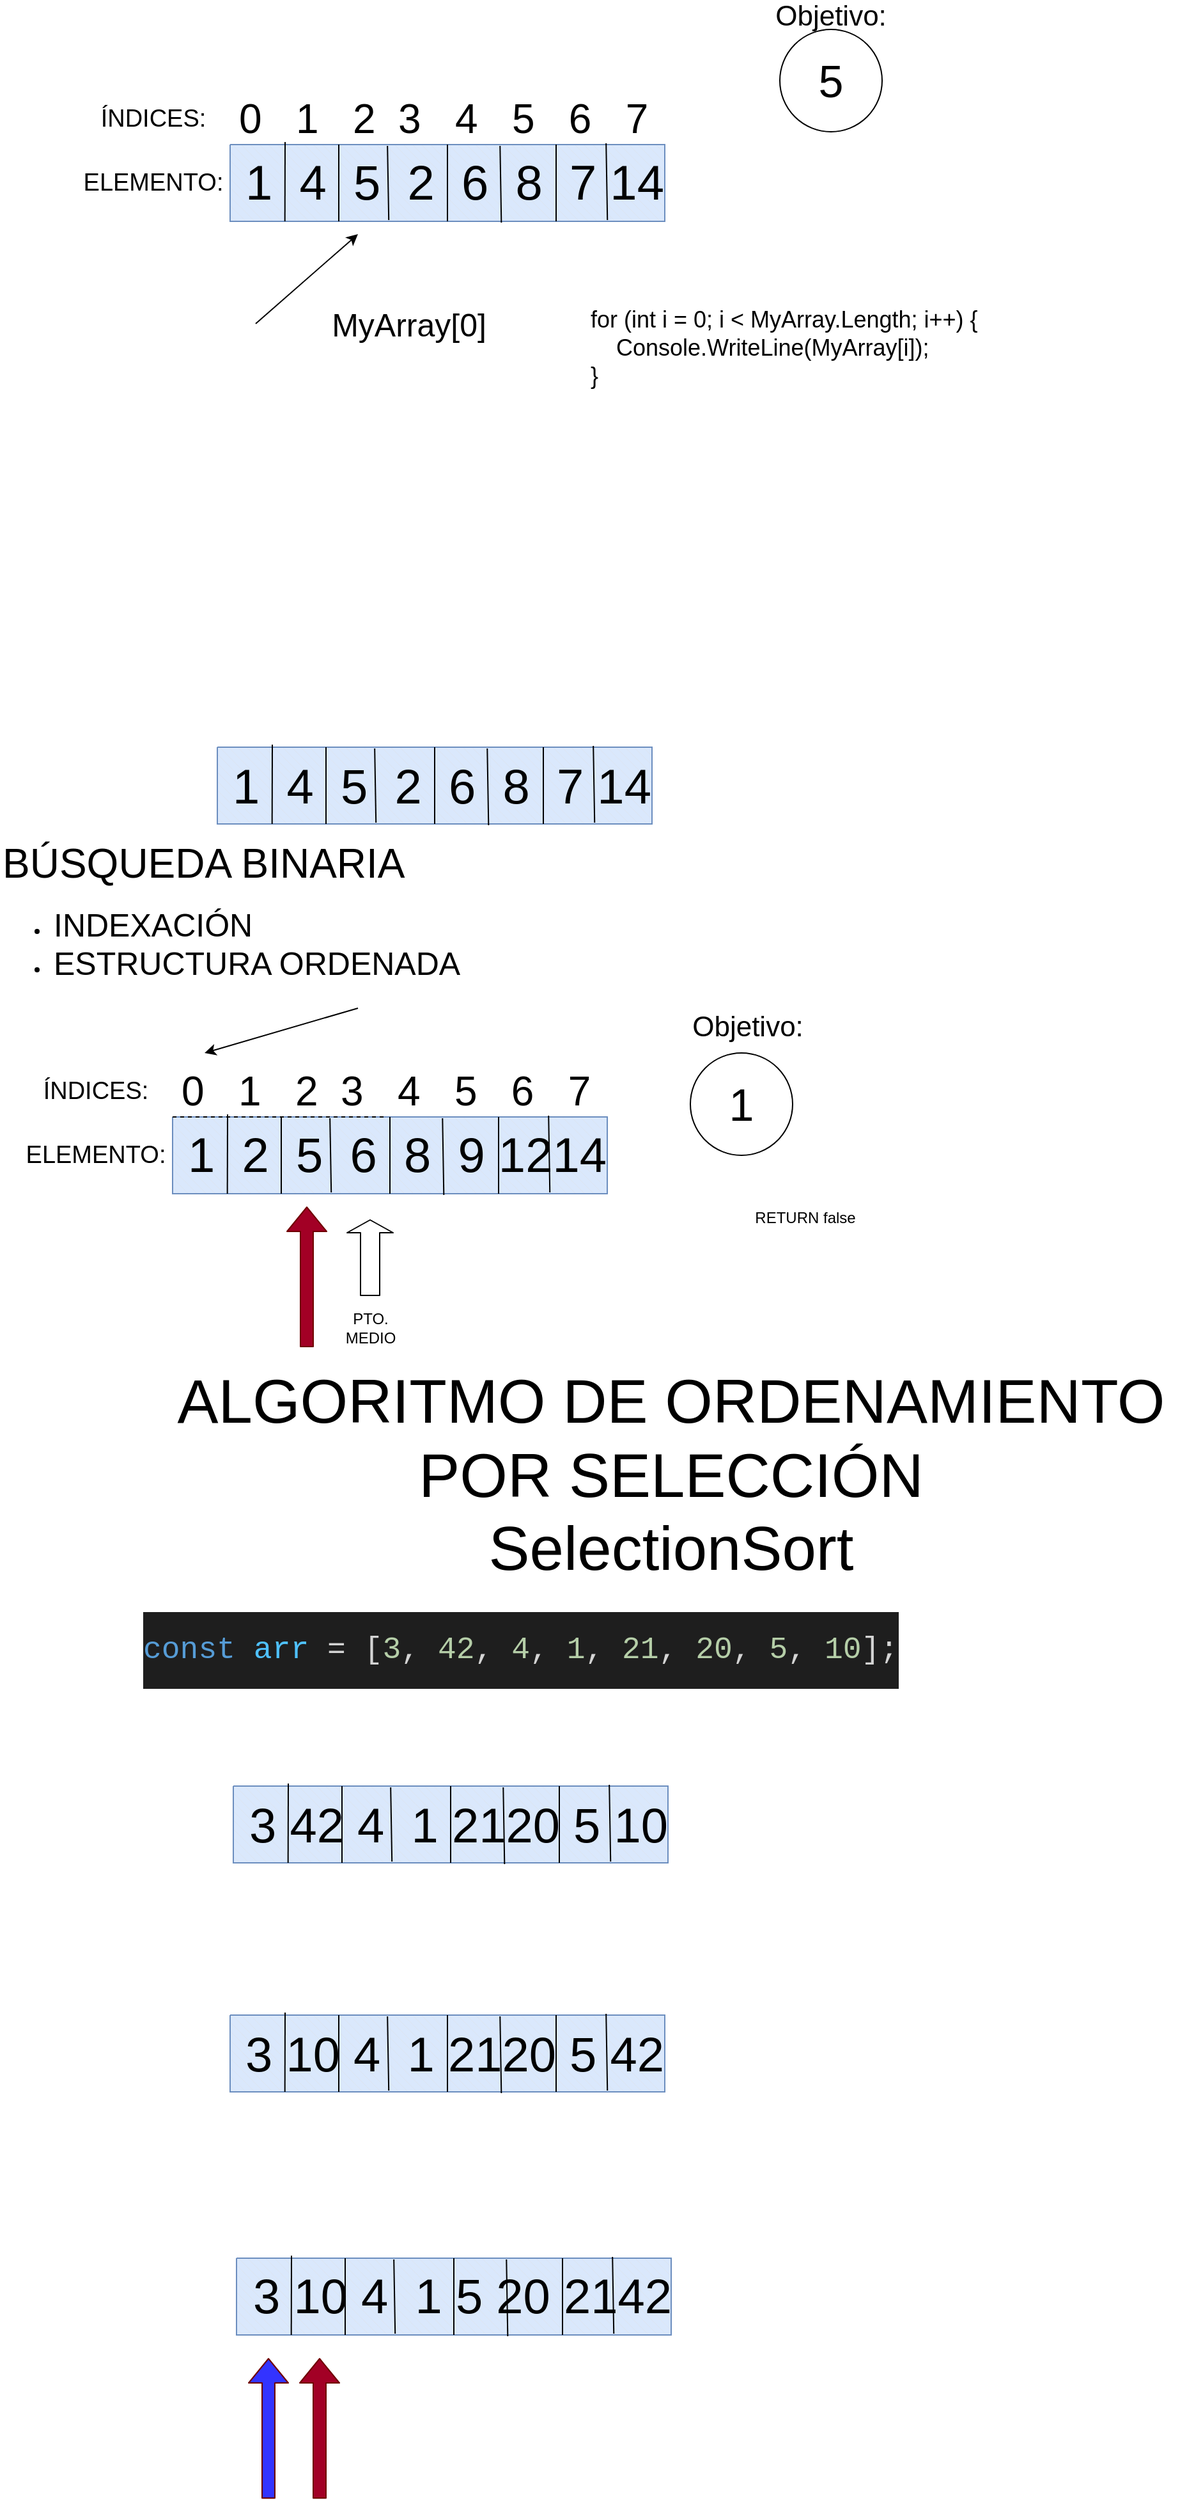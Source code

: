<mxfile version="15.4.0" type="device"><diagram id="I2geat1LZACyfJD-QLJ6" name="Página-1"><mxGraphModel dx="1422" dy="816" grid="1" gridSize="10" guides="1" tooltips="1" connect="1" arrows="1" fold="1" page="1" pageScale="1" pageWidth="827" pageHeight="1169" math="0" shadow="0"><root><mxCell id="0"/><mxCell id="1" parent="0"/><mxCell id="CGxyIMPRhQ5NhiyxshFO-14" value="" style="verticalLabelPosition=bottom;verticalAlign=top;html=1;shape=mxgraph.basic.patternFillRect;fillStyle=diagRev;step=5;fillStrokeWidth=0.2;fillStrokeColor=#dddddd;fillColor=#dae8fc;strokeColor=#6c8ebf;" parent="1" vertex="1"><mxGeometry x="230" y="130" width="340" height="60" as="geometry"/></mxCell><mxCell id="CGxyIMPRhQ5NhiyxshFO-15" value="" style="endArrow=none;html=1;exitX=0.126;exitY=1;exitDx=0;exitDy=0;exitPerimeter=0;" parent="1" source="CGxyIMPRhQ5NhiyxshFO-14" edge="1"><mxGeometry width="50" height="50" relative="1" as="geometry"><mxPoint x="390" y="230" as="sourcePoint"/><mxPoint x="273" y="128" as="targetPoint"/></mxGeometry></mxCell><mxCell id="CGxyIMPRhQ5NhiyxshFO-16" value="" style="endArrow=none;html=1;entryX=0.25;entryY=0;entryDx=0;entryDy=0;entryPerimeter=0;exitX=0.25;exitY=1;exitDx=0;exitDy=0;exitPerimeter=0;" parent="1" source="CGxyIMPRhQ5NhiyxshFO-14" target="CGxyIMPRhQ5NhiyxshFO-14" edge="1"><mxGeometry width="50" height="50" relative="1" as="geometry"><mxPoint x="390" y="230" as="sourcePoint"/><mxPoint x="440" y="180" as="targetPoint"/></mxGeometry></mxCell><mxCell id="CGxyIMPRhQ5NhiyxshFO-17" value="" style="endArrow=none;html=1;entryX=0.5;entryY=0;entryDx=0;entryDy=0;entryPerimeter=0;exitX=0.5;exitY=1;exitDx=0;exitDy=0;exitPerimeter=0;" parent="1" source="CGxyIMPRhQ5NhiyxshFO-14" target="CGxyIMPRhQ5NhiyxshFO-14" edge="1"><mxGeometry width="50" height="50" relative="1" as="geometry"><mxPoint x="390" y="230" as="sourcePoint"/><mxPoint x="440" y="180" as="targetPoint"/></mxGeometry></mxCell><mxCell id="CGxyIMPRhQ5NhiyxshFO-18" value="" style="endArrow=none;html=1;entryX=0.75;entryY=0;entryDx=0;entryDy=0;entryPerimeter=0;exitX=0.75;exitY=1;exitDx=0;exitDy=0;exitPerimeter=0;" parent="1" source="CGxyIMPRhQ5NhiyxshFO-14" target="CGxyIMPRhQ5NhiyxshFO-14" edge="1"><mxGeometry width="50" height="50" relative="1" as="geometry"><mxPoint x="390" y="230" as="sourcePoint"/><mxPoint x="440" y="180" as="targetPoint"/></mxGeometry></mxCell><mxCell id="CGxyIMPRhQ5NhiyxshFO-19" value="" style="endArrow=none;html=1;entryX=0.362;entryY=0.017;entryDx=0;entryDy=0;entryPerimeter=0;exitX=0.365;exitY=0.983;exitDx=0;exitDy=0;exitPerimeter=0;" parent="1" source="CGxyIMPRhQ5NhiyxshFO-14" target="CGxyIMPRhQ5NhiyxshFO-14" edge="1"><mxGeometry width="50" height="50" relative="1" as="geometry"><mxPoint x="390" y="230" as="sourcePoint"/><mxPoint x="440" y="180" as="targetPoint"/></mxGeometry></mxCell><mxCell id="CGxyIMPRhQ5NhiyxshFO-20" value="" style="endArrow=none;html=1;entryX=0.621;entryY=0.017;entryDx=0;entryDy=0;entryPerimeter=0;exitX=0.624;exitY=1.017;exitDx=0;exitDy=0;exitPerimeter=0;" parent="1" source="CGxyIMPRhQ5NhiyxshFO-14" target="CGxyIMPRhQ5NhiyxshFO-14" edge="1"><mxGeometry width="50" height="50" relative="1" as="geometry"><mxPoint x="390" y="230" as="sourcePoint"/><mxPoint x="440" y="180" as="targetPoint"/></mxGeometry></mxCell><mxCell id="CGxyIMPRhQ5NhiyxshFO-21" value="" style="endArrow=none;html=1;entryX=0.865;entryY=-0.017;entryDx=0;entryDy=0;entryPerimeter=0;exitX=0.868;exitY=0.983;exitDx=0;exitDy=0;exitPerimeter=0;" parent="1" source="CGxyIMPRhQ5NhiyxshFO-14" target="CGxyIMPRhQ5NhiyxshFO-14" edge="1"><mxGeometry width="50" height="50" relative="1" as="geometry"><mxPoint x="390" y="230" as="sourcePoint"/><mxPoint x="440" y="180" as="targetPoint"/></mxGeometry></mxCell><mxCell id="CGxyIMPRhQ5NhiyxshFO-22" value="&lt;font style=&quot;font-size: 38px&quot;&gt;1&amp;nbsp; 4&amp;nbsp; 5&amp;nbsp; 2&amp;nbsp; 6&amp;nbsp; 8&amp;nbsp; 7 14&lt;/font&gt;" style="text;html=1;strokeColor=none;fillColor=none;align=left;verticalAlign=middle;whiteSpace=wrap;rounded=0;" parent="1" vertex="1"><mxGeometry x="240" y="150" width="350" height="20" as="geometry"/></mxCell><mxCell id="CGxyIMPRhQ5NhiyxshFO-24" value="" style="verticalLabelPosition=bottom;verticalAlign=top;html=1;shape=mxgraph.basic.patternFillRect;fillStyle=diagRev;step=5;fillStrokeWidth=0.2;fillStrokeColor=#dddddd;fillColor=#dae8fc;strokeColor=#6c8ebf;" parent="1" vertex="1"><mxGeometry x="220" y="600.98" width="340" height="60" as="geometry"/></mxCell><mxCell id="CGxyIMPRhQ5NhiyxshFO-25" value="" style="endArrow=none;html=1;exitX=0.126;exitY=1;exitDx=0;exitDy=0;exitPerimeter=0;" parent="1" source="CGxyIMPRhQ5NhiyxshFO-24" edge="1"><mxGeometry width="50" height="50" relative="1" as="geometry"><mxPoint x="380" y="700.98" as="sourcePoint"/><mxPoint x="263" y="598.98" as="targetPoint"/></mxGeometry></mxCell><mxCell id="CGxyIMPRhQ5NhiyxshFO-26" value="" style="endArrow=none;html=1;entryX=0.25;entryY=0;entryDx=0;entryDy=0;entryPerimeter=0;exitX=0.25;exitY=1;exitDx=0;exitDy=0;exitPerimeter=0;" parent="1" source="CGxyIMPRhQ5NhiyxshFO-24" target="CGxyIMPRhQ5NhiyxshFO-24" edge="1"><mxGeometry width="50" height="50" relative="1" as="geometry"><mxPoint x="380" y="700.98" as="sourcePoint"/><mxPoint x="430" y="650.98" as="targetPoint"/></mxGeometry></mxCell><mxCell id="CGxyIMPRhQ5NhiyxshFO-27" value="" style="endArrow=none;html=1;entryX=0.5;entryY=0;entryDx=0;entryDy=0;entryPerimeter=0;exitX=0.5;exitY=1;exitDx=0;exitDy=0;exitPerimeter=0;" parent="1" source="CGxyIMPRhQ5NhiyxshFO-24" target="CGxyIMPRhQ5NhiyxshFO-24" edge="1"><mxGeometry width="50" height="50" relative="1" as="geometry"><mxPoint x="380" y="700.98" as="sourcePoint"/><mxPoint x="430" y="650.98" as="targetPoint"/></mxGeometry></mxCell><mxCell id="CGxyIMPRhQ5NhiyxshFO-28" value="" style="endArrow=none;html=1;entryX=0.75;entryY=0;entryDx=0;entryDy=0;entryPerimeter=0;exitX=0.75;exitY=1;exitDx=0;exitDy=0;exitPerimeter=0;" parent="1" source="CGxyIMPRhQ5NhiyxshFO-24" target="CGxyIMPRhQ5NhiyxshFO-24" edge="1"><mxGeometry width="50" height="50" relative="1" as="geometry"><mxPoint x="380" y="700.98" as="sourcePoint"/><mxPoint x="430" y="650.98" as="targetPoint"/></mxGeometry></mxCell><mxCell id="CGxyIMPRhQ5NhiyxshFO-29" value="" style="endArrow=none;html=1;entryX=0.362;entryY=0.017;entryDx=0;entryDy=0;entryPerimeter=0;exitX=0.365;exitY=0.983;exitDx=0;exitDy=0;exitPerimeter=0;" parent="1" source="CGxyIMPRhQ5NhiyxshFO-24" target="CGxyIMPRhQ5NhiyxshFO-24" edge="1"><mxGeometry width="50" height="50" relative="1" as="geometry"><mxPoint x="380" y="700.98" as="sourcePoint"/><mxPoint x="430" y="650.98" as="targetPoint"/></mxGeometry></mxCell><mxCell id="CGxyIMPRhQ5NhiyxshFO-30" value="" style="endArrow=none;html=1;entryX=0.621;entryY=0.017;entryDx=0;entryDy=0;entryPerimeter=0;exitX=0.624;exitY=1.017;exitDx=0;exitDy=0;exitPerimeter=0;" parent="1" source="CGxyIMPRhQ5NhiyxshFO-24" target="CGxyIMPRhQ5NhiyxshFO-24" edge="1"><mxGeometry width="50" height="50" relative="1" as="geometry"><mxPoint x="380" y="700.98" as="sourcePoint"/><mxPoint x="430" y="650.98" as="targetPoint"/></mxGeometry></mxCell><mxCell id="CGxyIMPRhQ5NhiyxshFO-31" value="" style="endArrow=none;html=1;entryX=0.865;entryY=-0.017;entryDx=0;entryDy=0;entryPerimeter=0;exitX=0.868;exitY=0.983;exitDx=0;exitDy=0;exitPerimeter=0;" parent="1" source="CGxyIMPRhQ5NhiyxshFO-24" target="CGxyIMPRhQ5NhiyxshFO-24" edge="1"><mxGeometry width="50" height="50" relative="1" as="geometry"><mxPoint x="380" y="700.98" as="sourcePoint"/><mxPoint x="430" y="650.98" as="targetPoint"/></mxGeometry></mxCell><mxCell id="CGxyIMPRhQ5NhiyxshFO-32" value="&lt;font style=&quot;font-size: 38px&quot;&gt;1&amp;nbsp; 4&amp;nbsp; 5&amp;nbsp; 2&amp;nbsp; 6&amp;nbsp; 8&amp;nbsp; 7 14&lt;/font&gt;" style="text;html=1;strokeColor=none;fillColor=none;align=left;verticalAlign=middle;whiteSpace=wrap;rounded=0;" parent="1" vertex="1"><mxGeometry x="230" y="622" width="350" height="20" as="geometry"/></mxCell><mxCell id="CGxyIMPRhQ5NhiyxshFO-33" value="" style="endArrow=classic;html=1;" parent="1" edge="1"><mxGeometry width="50" height="50" relative="1" as="geometry"><mxPoint x="250" y="270" as="sourcePoint"/><mxPoint x="330" y="200" as="targetPoint"/></mxGeometry></mxCell><mxCell id="CGxyIMPRhQ5NhiyxshFO-34" value="&lt;font style=&quot;font-size: 32px&quot;&gt;0&amp;nbsp; &amp;nbsp;1&amp;nbsp; &amp;nbsp;2&amp;nbsp; 3&amp;nbsp; &amp;nbsp;4&amp;nbsp; &amp;nbsp;5&amp;nbsp; &amp;nbsp;6&amp;nbsp; &amp;nbsp;7&lt;/font&gt;" style="text;html=1;strokeColor=none;fillColor=none;align=left;verticalAlign=middle;whiteSpace=wrap;rounded=0;" parent="1" vertex="1"><mxGeometry x="235" y="100" width="445" height="20" as="geometry"/></mxCell><mxCell id="CGxyIMPRhQ5NhiyxshFO-35" value="&lt;font style=&quot;font-size: 19px&quot;&gt;ÍNDICES:&lt;/font&gt;" style="text;html=1;strokeColor=none;fillColor=none;align=center;verticalAlign=middle;whiteSpace=wrap;rounded=0;" parent="1" vertex="1"><mxGeometry x="150" y="100" width="40" height="20" as="geometry"/></mxCell><mxCell id="CGxyIMPRhQ5NhiyxshFO-36" value="&lt;font style=&quot;font-size: 19px&quot;&gt;ELEMENTO:&lt;/font&gt;" style="text;html=1;strokeColor=none;fillColor=none;align=center;verticalAlign=middle;whiteSpace=wrap;rounded=0;" parent="1" vertex="1"><mxGeometry x="150" y="150" width="40" height="20" as="geometry"/></mxCell><mxCell id="CGxyIMPRhQ5NhiyxshFO-37" value="&lt;font style=&quot;font-size: 25px&quot;&gt;MyArray[0]&lt;/font&gt;" style="text;html=1;strokeColor=none;fillColor=none;align=center;verticalAlign=middle;whiteSpace=wrap;rounded=0;" parent="1" vertex="1"><mxGeometry x="350" y="260" width="40" height="20" as="geometry"/></mxCell><mxCell id="CGxyIMPRhQ5NhiyxshFO-38" value="&lt;span style=&quot;font-size: 35px&quot;&gt;5&lt;/span&gt;" style="ellipse;whiteSpace=wrap;html=1;aspect=fixed;" parent="1" vertex="1"><mxGeometry x="660" y="40" width="80" height="80" as="geometry"/></mxCell><mxCell id="CGxyIMPRhQ5NhiyxshFO-39" value="&lt;font style=&quot;font-size: 22px&quot;&gt;Objetivo:&lt;/font&gt;" style="text;html=1;strokeColor=none;fillColor=none;align=center;verticalAlign=middle;whiteSpace=wrap;rounded=0;" parent="1" vertex="1"><mxGeometry x="680" y="20" width="40" height="20" as="geometry"/></mxCell><mxCell id="hHWeF1agA8SW30iNSXVP-1" value="&lt;div&gt;&lt;span style=&quot;font-size: 18px&quot;&gt;for (int i = 0; i &amp;lt; MyArray.Length; i++) {&lt;/span&gt;&lt;/div&gt;&lt;div&gt;&lt;span style=&quot;font-size: 18px&quot;&gt;&amp;nbsp; &amp;nbsp; Console.WriteLine(MyArray[i]);&lt;/span&gt;&lt;/div&gt;&lt;div&gt;&lt;span style=&quot;font-size: 18px&quot;&gt;}&lt;/span&gt;&lt;/div&gt;&lt;font style=&quot;font-size: 18px&quot;&gt;&lt;br&gt;&lt;/font&gt;" style="text;html=1;strokeColor=none;fillColor=none;align=left;verticalAlign=middle;whiteSpace=wrap;rounded=0;" parent="1" vertex="1"><mxGeometry x="510" y="210" width="330" height="180" as="geometry"/></mxCell><mxCell id="tC_tIXDCXTcX4RSiS8jY-1" value="" style="verticalLabelPosition=bottom;verticalAlign=top;html=1;shape=mxgraph.basic.patternFillRect;fillStyle=diagRev;step=5;fillStrokeWidth=0.2;fillStrokeColor=#dddddd;fillColor=#dae8fc;strokeColor=#6c8ebf;" parent="1" vertex="1"><mxGeometry x="185" y="890" width="340" height="60" as="geometry"/></mxCell><mxCell id="tC_tIXDCXTcX4RSiS8jY-2" value="" style="endArrow=none;html=1;exitX=0.126;exitY=1;exitDx=0;exitDy=0;exitPerimeter=0;" parent="1" source="tC_tIXDCXTcX4RSiS8jY-1" edge="1"><mxGeometry width="50" height="50" relative="1" as="geometry"><mxPoint x="345" y="990" as="sourcePoint"/><mxPoint x="228" y="888" as="targetPoint"/></mxGeometry></mxCell><mxCell id="tC_tIXDCXTcX4RSiS8jY-3" value="" style="endArrow=none;html=1;entryX=0.25;entryY=0;entryDx=0;entryDy=0;entryPerimeter=0;exitX=0.25;exitY=1;exitDx=0;exitDy=0;exitPerimeter=0;" parent="1" source="tC_tIXDCXTcX4RSiS8jY-1" target="tC_tIXDCXTcX4RSiS8jY-1" edge="1"><mxGeometry width="50" height="50" relative="1" as="geometry"><mxPoint x="345" y="990" as="sourcePoint"/><mxPoint x="395" y="940" as="targetPoint"/></mxGeometry></mxCell><mxCell id="tC_tIXDCXTcX4RSiS8jY-4" value="" style="endArrow=none;html=1;entryX=0.5;entryY=0;entryDx=0;entryDy=0;entryPerimeter=0;exitX=0.5;exitY=1;exitDx=0;exitDy=0;exitPerimeter=0;" parent="1" source="tC_tIXDCXTcX4RSiS8jY-1" target="tC_tIXDCXTcX4RSiS8jY-1" edge="1"><mxGeometry width="50" height="50" relative="1" as="geometry"><mxPoint x="345" y="990" as="sourcePoint"/><mxPoint x="395" y="940" as="targetPoint"/></mxGeometry></mxCell><mxCell id="tC_tIXDCXTcX4RSiS8jY-5" value="" style="endArrow=none;html=1;entryX=0.75;entryY=0;entryDx=0;entryDy=0;entryPerimeter=0;exitX=0.75;exitY=1;exitDx=0;exitDy=0;exitPerimeter=0;" parent="1" source="tC_tIXDCXTcX4RSiS8jY-1" target="tC_tIXDCXTcX4RSiS8jY-1" edge="1"><mxGeometry width="50" height="50" relative="1" as="geometry"><mxPoint x="345" y="990" as="sourcePoint"/><mxPoint x="395" y="940" as="targetPoint"/></mxGeometry></mxCell><mxCell id="tC_tIXDCXTcX4RSiS8jY-6" value="" style="endArrow=none;html=1;entryX=0.362;entryY=0.017;entryDx=0;entryDy=0;entryPerimeter=0;exitX=0.365;exitY=0.983;exitDx=0;exitDy=0;exitPerimeter=0;" parent="1" source="tC_tIXDCXTcX4RSiS8jY-1" target="tC_tIXDCXTcX4RSiS8jY-1" edge="1"><mxGeometry width="50" height="50" relative="1" as="geometry"><mxPoint x="345" y="990" as="sourcePoint"/><mxPoint x="395" y="940" as="targetPoint"/></mxGeometry></mxCell><mxCell id="tC_tIXDCXTcX4RSiS8jY-7" value="" style="endArrow=none;html=1;entryX=0.621;entryY=0.017;entryDx=0;entryDy=0;entryPerimeter=0;exitX=0.624;exitY=1.017;exitDx=0;exitDy=0;exitPerimeter=0;" parent="1" source="tC_tIXDCXTcX4RSiS8jY-1" target="tC_tIXDCXTcX4RSiS8jY-1" edge="1"><mxGeometry width="50" height="50" relative="1" as="geometry"><mxPoint x="345" y="990" as="sourcePoint"/><mxPoint x="395" y="940" as="targetPoint"/></mxGeometry></mxCell><mxCell id="tC_tIXDCXTcX4RSiS8jY-8" value="" style="endArrow=none;html=1;entryX=0.865;entryY=-0.017;entryDx=0;entryDy=0;entryPerimeter=0;exitX=0.868;exitY=0.983;exitDx=0;exitDy=0;exitPerimeter=0;" parent="1" source="tC_tIXDCXTcX4RSiS8jY-1" target="tC_tIXDCXTcX4RSiS8jY-1" edge="1"><mxGeometry width="50" height="50" relative="1" as="geometry"><mxPoint x="345" y="990" as="sourcePoint"/><mxPoint x="395" y="940" as="targetPoint"/></mxGeometry></mxCell><mxCell id="tC_tIXDCXTcX4RSiS8jY-9" value="&lt;font style=&quot;font-size: 38px&quot;&gt;1&amp;nbsp; 2&amp;nbsp; 5&amp;nbsp; 6&amp;nbsp; 8&amp;nbsp; 9 1214&lt;/font&gt;" style="text;html=1;strokeColor=none;fillColor=none;align=left;verticalAlign=middle;whiteSpace=wrap;rounded=0;" parent="1" vertex="1"><mxGeometry x="195" y="910" width="350" height="20" as="geometry"/></mxCell><mxCell id="tC_tIXDCXTcX4RSiS8jY-10" value="&lt;font style=&quot;font-size: 32px&quot;&gt;0&amp;nbsp; &amp;nbsp;1&amp;nbsp; &amp;nbsp;2&amp;nbsp; 3&amp;nbsp; &amp;nbsp;4&amp;nbsp; &amp;nbsp;5&amp;nbsp; &amp;nbsp;6&amp;nbsp; &amp;nbsp;7&lt;/font&gt;" style="text;html=1;strokeColor=none;fillColor=none;align=left;verticalAlign=middle;whiteSpace=wrap;rounded=0;" parent="1" vertex="1"><mxGeometry x="190" y="860" width="445" height="20" as="geometry"/></mxCell><mxCell id="tC_tIXDCXTcX4RSiS8jY-11" value="&lt;font style=&quot;font-size: 19px&quot;&gt;ÍNDICES:&lt;/font&gt;" style="text;html=1;strokeColor=none;fillColor=none;align=center;verticalAlign=middle;whiteSpace=wrap;rounded=0;" parent="1" vertex="1"><mxGeometry x="105" y="860" width="40" height="20" as="geometry"/></mxCell><mxCell id="tC_tIXDCXTcX4RSiS8jY-12" value="&lt;font style=&quot;font-size: 19px&quot;&gt;ELEMENTO:&lt;/font&gt;" style="text;html=1;strokeColor=none;fillColor=none;align=center;verticalAlign=middle;whiteSpace=wrap;rounded=0;" parent="1" vertex="1"><mxGeometry x="105" y="910" width="40" height="20" as="geometry"/></mxCell><mxCell id="tC_tIXDCXTcX4RSiS8jY-13" value="&lt;font style=&quot;font-size: 35px&quot;&gt;1&lt;/font&gt;" style="ellipse;whiteSpace=wrap;html=1;aspect=fixed;" parent="1" vertex="1"><mxGeometry x="590" y="840" width="80" height="80" as="geometry"/></mxCell><mxCell id="tC_tIXDCXTcX4RSiS8jY-14" value="&lt;font style=&quot;font-size: 22px&quot;&gt;Objetivo:&lt;/font&gt;" style="text;html=1;strokeColor=none;fillColor=none;align=center;verticalAlign=middle;whiteSpace=wrap;rounded=0;" parent="1" vertex="1"><mxGeometry x="615" y="810" width="40" height="20" as="geometry"/></mxCell><mxCell id="tC_tIXDCXTcX4RSiS8jY-15" value="" style="endArrow=classic;html=1;" parent="1" edge="1"><mxGeometry width="50" height="50" relative="1" as="geometry"><mxPoint x="330" y="805" as="sourcePoint"/><mxPoint x="210" y="840" as="targetPoint"/></mxGeometry></mxCell><mxCell id="tC_tIXDCXTcX4RSiS8jY-16" value="" style="shape=flexArrow;endArrow=classic;html=1;fillColor=#a20025;strokeColor=#6F0000;" parent="1" edge="1"><mxGeometry width="50" height="50" relative="1" as="geometry"><mxPoint x="290" y="1070" as="sourcePoint"/><mxPoint x="290" y="960" as="targetPoint"/></mxGeometry></mxCell><mxCell id="tC_tIXDCXTcX4RSiS8jY-17" value="&lt;font&gt;&lt;span style=&quot;font-size: 32px&quot;&gt;BÚSQUEDA BINARIA&lt;/span&gt;&lt;br&gt;&lt;ul&gt;&lt;li&gt;&lt;font&gt;&lt;font style=&quot;font-size: 25px&quot;&gt;INDEXACIÓN&lt;/font&gt;&lt;/font&gt;&lt;/li&gt;&lt;li&gt;&lt;font&gt;&lt;font style=&quot;font-size: 25px&quot;&gt;ESTRUCTURA ORDENADA&lt;/font&gt;&lt;/font&gt;&lt;/li&gt;&lt;/ul&gt;&lt;/font&gt;" style="text;html=1;strokeColor=none;fillColor=none;align=left;verticalAlign=middle;whiteSpace=wrap;rounded=0;fontSize=13;" parent="1" vertex="1"><mxGeometry x="50" y="700" width="450" height="70" as="geometry"/></mxCell><mxCell id="tC_tIXDCXTcX4RSiS8jY-19" value="" style="endArrow=none;dashed=1;html=1;fontSize=13;exitX=0;exitY=0;exitDx=0;exitDy=0;exitPerimeter=0;" parent="1" source="tC_tIXDCXTcX4RSiS8jY-1" edge="1"><mxGeometry width="50" height="50" relative="1" as="geometry"><mxPoint x="300" y="940" as="sourcePoint"/><mxPoint x="350" y="890" as="targetPoint"/></mxGeometry></mxCell><mxCell id="tC_tIXDCXTcX4RSiS8jY-21" value="" style="shape=flexArrow;endArrow=classic;html=1;fontSize=13;width=15;endSize=3;" parent="1" edge="1"><mxGeometry width="50" height="50" relative="1" as="geometry"><mxPoint x="339.5" y="1030" as="sourcePoint"/><mxPoint x="339.5" y="970" as="targetPoint"/></mxGeometry></mxCell><mxCell id="qln0gXM6gR2831cKqmE3-2" value="PTO. MEDIO" style="text;html=1;strokeColor=none;fillColor=none;align=center;verticalAlign=middle;whiteSpace=wrap;rounded=0;" parent="1" vertex="1"><mxGeometry x="310" y="1040" width="60" height="30" as="geometry"/></mxCell><mxCell id="qln0gXM6gR2831cKqmE3-11" value="RETURN false" style="text;html=1;strokeColor=none;fillColor=none;align=center;verticalAlign=middle;whiteSpace=wrap;rounded=0;" parent="1" vertex="1"><mxGeometry x="615" y="934.07" width="130" height="70" as="geometry"/></mxCell><mxCell id="9rYxv-3YnLpAh9Z7CHUZ-1" value="" style="verticalLabelPosition=bottom;verticalAlign=top;html=1;shape=mxgraph.basic.patternFillRect;fillStyle=diagRev;step=5;fillStrokeWidth=0.2;fillStrokeColor=#dddddd;fillColor=#dae8fc;strokeColor=#6c8ebf;" vertex="1" parent="1"><mxGeometry x="232.5" y="1413" width="340" height="60" as="geometry"/></mxCell><mxCell id="9rYxv-3YnLpAh9Z7CHUZ-2" value="" style="endArrow=none;html=1;exitX=0.126;exitY=1;exitDx=0;exitDy=0;exitPerimeter=0;" edge="1" parent="1" source="9rYxv-3YnLpAh9Z7CHUZ-1"><mxGeometry width="50" height="50" relative="1" as="geometry"><mxPoint x="392.5" y="1513" as="sourcePoint"/><mxPoint x="275.5" y="1411" as="targetPoint"/></mxGeometry></mxCell><mxCell id="9rYxv-3YnLpAh9Z7CHUZ-3" value="" style="endArrow=none;html=1;entryX=0.25;entryY=0;entryDx=0;entryDy=0;entryPerimeter=0;exitX=0.25;exitY=1;exitDx=0;exitDy=0;exitPerimeter=0;" edge="1" parent="1" source="9rYxv-3YnLpAh9Z7CHUZ-1" target="9rYxv-3YnLpAh9Z7CHUZ-1"><mxGeometry width="50" height="50" relative="1" as="geometry"><mxPoint x="392.5" y="1513" as="sourcePoint"/><mxPoint x="442.5" y="1463" as="targetPoint"/></mxGeometry></mxCell><mxCell id="9rYxv-3YnLpAh9Z7CHUZ-4" value="" style="endArrow=none;html=1;entryX=0.5;entryY=0;entryDx=0;entryDy=0;entryPerimeter=0;exitX=0.5;exitY=1;exitDx=0;exitDy=0;exitPerimeter=0;" edge="1" parent="1" source="9rYxv-3YnLpAh9Z7CHUZ-1" target="9rYxv-3YnLpAh9Z7CHUZ-1"><mxGeometry width="50" height="50" relative="1" as="geometry"><mxPoint x="392.5" y="1513" as="sourcePoint"/><mxPoint x="442.5" y="1463" as="targetPoint"/></mxGeometry></mxCell><mxCell id="9rYxv-3YnLpAh9Z7CHUZ-5" value="" style="endArrow=none;html=1;entryX=0.75;entryY=0;entryDx=0;entryDy=0;entryPerimeter=0;exitX=0.75;exitY=1;exitDx=0;exitDy=0;exitPerimeter=0;" edge="1" parent="1" source="9rYxv-3YnLpAh9Z7CHUZ-1" target="9rYxv-3YnLpAh9Z7CHUZ-1"><mxGeometry width="50" height="50" relative="1" as="geometry"><mxPoint x="392.5" y="1513" as="sourcePoint"/><mxPoint x="442.5" y="1463" as="targetPoint"/></mxGeometry></mxCell><mxCell id="9rYxv-3YnLpAh9Z7CHUZ-6" value="" style="endArrow=none;html=1;entryX=0.362;entryY=0.017;entryDx=0;entryDy=0;entryPerimeter=0;exitX=0.365;exitY=0.983;exitDx=0;exitDy=0;exitPerimeter=0;" edge="1" parent="1" source="9rYxv-3YnLpAh9Z7CHUZ-1" target="9rYxv-3YnLpAh9Z7CHUZ-1"><mxGeometry width="50" height="50" relative="1" as="geometry"><mxPoint x="392.5" y="1513" as="sourcePoint"/><mxPoint x="442.5" y="1463" as="targetPoint"/></mxGeometry></mxCell><mxCell id="9rYxv-3YnLpAh9Z7CHUZ-7" value="" style="endArrow=none;html=1;entryX=0.621;entryY=0.017;entryDx=0;entryDy=0;entryPerimeter=0;exitX=0.624;exitY=1.017;exitDx=0;exitDy=0;exitPerimeter=0;" edge="1" parent="1" source="9rYxv-3YnLpAh9Z7CHUZ-1" target="9rYxv-3YnLpAh9Z7CHUZ-1"><mxGeometry width="50" height="50" relative="1" as="geometry"><mxPoint x="392.5" y="1513" as="sourcePoint"/><mxPoint x="442.5" y="1463" as="targetPoint"/></mxGeometry></mxCell><mxCell id="9rYxv-3YnLpAh9Z7CHUZ-8" value="" style="endArrow=none;html=1;entryX=0.865;entryY=-0.017;entryDx=0;entryDy=0;entryPerimeter=0;exitX=0.868;exitY=0.983;exitDx=0;exitDy=0;exitPerimeter=0;" edge="1" parent="1" source="9rYxv-3YnLpAh9Z7CHUZ-1" target="9rYxv-3YnLpAh9Z7CHUZ-1"><mxGeometry width="50" height="50" relative="1" as="geometry"><mxPoint x="392.5" y="1513" as="sourcePoint"/><mxPoint x="442.5" y="1463" as="targetPoint"/></mxGeometry></mxCell><mxCell id="9rYxv-3YnLpAh9Z7CHUZ-9" value="&lt;font style=&quot;font-size: 38px&quot;&gt;3 42 4&amp;nbsp; 1 2120 5 10&lt;/font&gt;" style="text;html=1;strokeColor=none;fillColor=none;align=left;verticalAlign=middle;whiteSpace=wrap;rounded=0;" vertex="1" parent="1"><mxGeometry x="242.5" y="1434.02" width="350" height="20" as="geometry"/></mxCell><mxCell id="9rYxv-3YnLpAh9Z7CHUZ-10" value="&lt;div style=&quot;background-color: rgb(30 , 30 , 30) ; font-family: &amp;#34;fira code&amp;#34; , &amp;#34;menlo&amp;#34; , &amp;#34;monaco&amp;#34; , &amp;#34;courier new&amp;#34; , monospace , &amp;#34;droid sans mono&amp;#34; , monospace , monospace , &amp;#34;droid sans fallback&amp;#34; ; font-weight: normal ; line-height: 18px&quot;&gt;&lt;div style=&quot;color: rgb(212 , 212 , 212)&quot;&gt;&lt;font style=&quot;font-size: 24px&quot;&gt;&lt;span style=&quot;color: rgb(86 , 156 , 214)&quot;&gt;&lt;br&gt;&lt;/span&gt;&lt;/font&gt;&lt;/div&gt;&lt;div&gt;&lt;font style=&quot;font-size: 24px&quot;&gt;&lt;span style=&quot;color: rgb(86 , 156 , 214)&quot;&gt;const&lt;/span&gt;&lt;span style=&quot;color: rgb(212 , 212 , 212)&quot;&gt; &lt;/span&gt;&lt;span style=&quot;color: rgb(79 , 193 , 255)&quot;&gt;arr&lt;/span&gt;&lt;span style=&quot;color: rgb(212 , 212 , 212)&quot;&gt; = [&lt;/span&gt;&lt;font color=&quot;#b5cea8&quot;&gt;3&lt;/font&gt;&lt;span style=&quot;color: rgb(212 , 212 , 212)&quot;&gt;, &lt;/span&gt;&lt;font color=&quot;#b5cea8&quot;&gt;42&lt;/font&gt;&lt;span style=&quot;color: rgb(212 , 212 , 212)&quot;&gt;, &lt;/span&gt;&lt;font color=&quot;#b5cea8&quot;&gt;4&lt;/font&gt;&lt;span style=&quot;color: rgb(212 , 212 , 212)&quot;&gt;, &lt;/span&gt;&lt;font color=&quot;#b5cea8&quot;&gt;1&lt;/font&gt;&lt;span style=&quot;color: rgb(212 , 212 , 212)&quot;&gt;,&amp;nbsp;&lt;/span&gt;&lt;font color=&quot;#b5cea8&quot;&gt;21&lt;/font&gt;&lt;span style=&quot;color: rgb(212 , 212 , 212)&quot;&gt;, &lt;/span&gt;&lt;span style=&quot;color: rgb(181 , 206 , 168)&quot;&gt;20&lt;/span&gt;&lt;span style=&quot;color: rgb(212 , 212 , 212)&quot;&gt;, &lt;/span&gt;&lt;font color=&quot;#b5cea8&quot;&gt;5&lt;/font&gt;&lt;span style=&quot;color: rgb(212 , 212 , 212)&quot;&gt;, &lt;/span&gt;&lt;font color=&quot;#b5cea8&quot;&gt;10&lt;/font&gt;&lt;span style=&quot;color: rgb(212 , 212 , 212)&quot;&gt;];&lt;/span&gt;&lt;/font&gt;&lt;/div&gt;&lt;br&gt;&lt;/div&gt;" style="text;whiteSpace=wrap;html=1;" vertex="1" parent="1"><mxGeometry x="160" y="1270" width="715" height="100" as="geometry"/></mxCell><mxCell id="9rYxv-3YnLpAh9Z7CHUZ-12" value="" style="verticalLabelPosition=bottom;verticalAlign=top;html=1;shape=mxgraph.basic.patternFillRect;fillStyle=diagRev;step=5;fillStrokeWidth=0.2;fillStrokeColor=#dddddd;fillColor=#dae8fc;strokeColor=#6c8ebf;" vertex="1" parent="1"><mxGeometry x="230" y="1592" width="340" height="60" as="geometry"/></mxCell><mxCell id="9rYxv-3YnLpAh9Z7CHUZ-13" value="" style="endArrow=none;html=1;exitX=0.126;exitY=1;exitDx=0;exitDy=0;exitPerimeter=0;" edge="1" parent="1" source="9rYxv-3YnLpAh9Z7CHUZ-12"><mxGeometry width="50" height="50" relative="1" as="geometry"><mxPoint x="390" y="1692" as="sourcePoint"/><mxPoint x="273" y="1590" as="targetPoint"/></mxGeometry></mxCell><mxCell id="9rYxv-3YnLpAh9Z7CHUZ-14" value="" style="endArrow=none;html=1;entryX=0.25;entryY=0;entryDx=0;entryDy=0;entryPerimeter=0;exitX=0.25;exitY=1;exitDx=0;exitDy=0;exitPerimeter=0;" edge="1" parent="1" source="9rYxv-3YnLpAh9Z7CHUZ-12" target="9rYxv-3YnLpAh9Z7CHUZ-12"><mxGeometry width="50" height="50" relative="1" as="geometry"><mxPoint x="390" y="1692" as="sourcePoint"/><mxPoint x="440" y="1642" as="targetPoint"/></mxGeometry></mxCell><mxCell id="9rYxv-3YnLpAh9Z7CHUZ-15" value="" style="endArrow=none;html=1;entryX=0.5;entryY=0;entryDx=0;entryDy=0;entryPerimeter=0;exitX=0.5;exitY=1;exitDx=0;exitDy=0;exitPerimeter=0;" edge="1" parent="1" source="9rYxv-3YnLpAh9Z7CHUZ-12" target="9rYxv-3YnLpAh9Z7CHUZ-12"><mxGeometry width="50" height="50" relative="1" as="geometry"><mxPoint x="390" y="1692" as="sourcePoint"/><mxPoint x="440" y="1642" as="targetPoint"/></mxGeometry></mxCell><mxCell id="9rYxv-3YnLpAh9Z7CHUZ-16" value="" style="endArrow=none;html=1;entryX=0.75;entryY=0;entryDx=0;entryDy=0;entryPerimeter=0;exitX=0.75;exitY=1;exitDx=0;exitDy=0;exitPerimeter=0;" edge="1" parent="1" source="9rYxv-3YnLpAh9Z7CHUZ-12" target="9rYxv-3YnLpAh9Z7CHUZ-12"><mxGeometry width="50" height="50" relative="1" as="geometry"><mxPoint x="390" y="1692" as="sourcePoint"/><mxPoint x="440" y="1642" as="targetPoint"/></mxGeometry></mxCell><mxCell id="9rYxv-3YnLpAh9Z7CHUZ-17" value="" style="endArrow=none;html=1;entryX=0.362;entryY=0.017;entryDx=0;entryDy=0;entryPerimeter=0;exitX=0.365;exitY=0.983;exitDx=0;exitDy=0;exitPerimeter=0;" edge="1" parent="1" source="9rYxv-3YnLpAh9Z7CHUZ-12" target="9rYxv-3YnLpAh9Z7CHUZ-12"><mxGeometry width="50" height="50" relative="1" as="geometry"><mxPoint x="390" y="1692" as="sourcePoint"/><mxPoint x="440" y="1642" as="targetPoint"/></mxGeometry></mxCell><mxCell id="9rYxv-3YnLpAh9Z7CHUZ-18" value="" style="endArrow=none;html=1;entryX=0.621;entryY=0.017;entryDx=0;entryDy=0;entryPerimeter=0;exitX=0.624;exitY=1.017;exitDx=0;exitDy=0;exitPerimeter=0;" edge="1" parent="1" source="9rYxv-3YnLpAh9Z7CHUZ-12" target="9rYxv-3YnLpAh9Z7CHUZ-12"><mxGeometry width="50" height="50" relative="1" as="geometry"><mxPoint x="390" y="1692" as="sourcePoint"/><mxPoint x="440" y="1642" as="targetPoint"/></mxGeometry></mxCell><mxCell id="9rYxv-3YnLpAh9Z7CHUZ-19" value="" style="endArrow=none;html=1;entryX=0.865;entryY=-0.017;entryDx=0;entryDy=0;entryPerimeter=0;exitX=0.868;exitY=0.983;exitDx=0;exitDy=0;exitPerimeter=0;" edge="1" parent="1" source="9rYxv-3YnLpAh9Z7CHUZ-12" target="9rYxv-3YnLpAh9Z7CHUZ-12"><mxGeometry width="50" height="50" relative="1" as="geometry"><mxPoint x="390" y="1692" as="sourcePoint"/><mxPoint x="440" y="1642" as="targetPoint"/></mxGeometry></mxCell><mxCell id="9rYxv-3YnLpAh9Z7CHUZ-20" value="&lt;font style=&quot;font-size: 38px&quot;&gt;3 10 4&amp;nbsp; 1 2120 5 42&lt;/font&gt;" style="text;html=1;strokeColor=none;fillColor=none;align=left;verticalAlign=middle;whiteSpace=wrap;rounded=0;" vertex="1" parent="1"><mxGeometry x="240" y="1613.02" width="350" height="20" as="geometry"/></mxCell><mxCell id="9rYxv-3YnLpAh9Z7CHUZ-21" value="&lt;font style=&quot;font-size: 48px&quot;&gt;ALGORITMO DE ORDENAMIENTO POR SELECCIÓN&lt;br&gt;SelectionSort&lt;br&gt;&lt;/font&gt;" style="text;html=1;strokeColor=none;fillColor=none;align=center;verticalAlign=middle;whiteSpace=wrap;rounded=0;" vertex="1" parent="1"><mxGeometry x="160" y="1150" width="830" height="40" as="geometry"/></mxCell><mxCell id="9rYxv-3YnLpAh9Z7CHUZ-22" value="" style="shape=flexArrow;endArrow=classic;html=1;fillColor=#3333FF;strokeColor=#6F0000;" edge="1" parent="1"><mxGeometry width="50" height="50" relative="1" as="geometry"><mxPoint x="260" y="1970" as="sourcePoint"/><mxPoint x="260" y="1860" as="targetPoint"/></mxGeometry></mxCell><mxCell id="9rYxv-3YnLpAh9Z7CHUZ-23" value="" style="shape=flexArrow;endArrow=classic;html=1;fillColor=#a20025;strokeColor=#6F0000;" edge="1" parent="1"><mxGeometry width="50" height="50" relative="1" as="geometry"><mxPoint x="300" y="1970" as="sourcePoint"/><mxPoint x="300" y="1860" as="targetPoint"/></mxGeometry></mxCell><mxCell id="9rYxv-3YnLpAh9Z7CHUZ-24" value="" style="verticalLabelPosition=bottom;verticalAlign=top;html=1;shape=mxgraph.basic.patternFillRect;fillStyle=diagRev;step=5;fillStrokeWidth=0.2;fillStrokeColor=#dddddd;fillColor=#dae8fc;strokeColor=#6c8ebf;" vertex="1" parent="1"><mxGeometry x="235" y="1782" width="340" height="60" as="geometry"/></mxCell><mxCell id="9rYxv-3YnLpAh9Z7CHUZ-25" value="" style="endArrow=none;html=1;exitX=0.126;exitY=1;exitDx=0;exitDy=0;exitPerimeter=0;" edge="1" parent="1" source="9rYxv-3YnLpAh9Z7CHUZ-24"><mxGeometry width="50" height="50" relative="1" as="geometry"><mxPoint x="395" y="1882" as="sourcePoint"/><mxPoint x="278" y="1780" as="targetPoint"/></mxGeometry></mxCell><mxCell id="9rYxv-3YnLpAh9Z7CHUZ-26" value="" style="endArrow=none;html=1;entryX=0.25;entryY=0;entryDx=0;entryDy=0;entryPerimeter=0;exitX=0.25;exitY=1;exitDx=0;exitDy=0;exitPerimeter=0;" edge="1" parent="1" source="9rYxv-3YnLpAh9Z7CHUZ-24" target="9rYxv-3YnLpAh9Z7CHUZ-24"><mxGeometry width="50" height="50" relative="1" as="geometry"><mxPoint x="395" y="1882" as="sourcePoint"/><mxPoint x="445" y="1832" as="targetPoint"/></mxGeometry></mxCell><mxCell id="9rYxv-3YnLpAh9Z7CHUZ-27" value="" style="endArrow=none;html=1;entryX=0.5;entryY=0;entryDx=0;entryDy=0;entryPerimeter=0;exitX=0.5;exitY=1;exitDx=0;exitDy=0;exitPerimeter=0;" edge="1" parent="1" source="9rYxv-3YnLpAh9Z7CHUZ-24" target="9rYxv-3YnLpAh9Z7CHUZ-24"><mxGeometry width="50" height="50" relative="1" as="geometry"><mxPoint x="395" y="1882" as="sourcePoint"/><mxPoint x="445" y="1832" as="targetPoint"/></mxGeometry></mxCell><mxCell id="9rYxv-3YnLpAh9Z7CHUZ-28" value="" style="endArrow=none;html=1;entryX=0.75;entryY=0;entryDx=0;entryDy=0;entryPerimeter=0;exitX=0.75;exitY=1;exitDx=0;exitDy=0;exitPerimeter=0;" edge="1" parent="1" source="9rYxv-3YnLpAh9Z7CHUZ-24" target="9rYxv-3YnLpAh9Z7CHUZ-24"><mxGeometry width="50" height="50" relative="1" as="geometry"><mxPoint x="395" y="1882" as="sourcePoint"/><mxPoint x="445" y="1832" as="targetPoint"/></mxGeometry></mxCell><mxCell id="9rYxv-3YnLpAh9Z7CHUZ-29" value="" style="endArrow=none;html=1;entryX=0.362;entryY=0.017;entryDx=0;entryDy=0;entryPerimeter=0;exitX=0.365;exitY=0.983;exitDx=0;exitDy=0;exitPerimeter=0;" edge="1" parent="1" source="9rYxv-3YnLpAh9Z7CHUZ-24" target="9rYxv-3YnLpAh9Z7CHUZ-24"><mxGeometry width="50" height="50" relative="1" as="geometry"><mxPoint x="395" y="1882" as="sourcePoint"/><mxPoint x="445" y="1832" as="targetPoint"/></mxGeometry></mxCell><mxCell id="9rYxv-3YnLpAh9Z7CHUZ-30" value="" style="endArrow=none;html=1;entryX=0.621;entryY=0.017;entryDx=0;entryDy=0;entryPerimeter=0;exitX=0.624;exitY=1.017;exitDx=0;exitDy=0;exitPerimeter=0;" edge="1" parent="1" source="9rYxv-3YnLpAh9Z7CHUZ-24" target="9rYxv-3YnLpAh9Z7CHUZ-24"><mxGeometry width="50" height="50" relative="1" as="geometry"><mxPoint x="395" y="1882" as="sourcePoint"/><mxPoint x="445" y="1832" as="targetPoint"/></mxGeometry></mxCell><mxCell id="9rYxv-3YnLpAh9Z7CHUZ-31" value="" style="endArrow=none;html=1;entryX=0.865;entryY=-0.017;entryDx=0;entryDy=0;entryPerimeter=0;exitX=0.868;exitY=0.983;exitDx=0;exitDy=0;exitPerimeter=0;" edge="1" parent="1" source="9rYxv-3YnLpAh9Z7CHUZ-24" target="9rYxv-3YnLpAh9Z7CHUZ-24"><mxGeometry width="50" height="50" relative="1" as="geometry"><mxPoint x="395" y="1882" as="sourcePoint"/><mxPoint x="445" y="1832" as="targetPoint"/></mxGeometry></mxCell><mxCell id="9rYxv-3YnLpAh9Z7CHUZ-32" value="&lt;font style=&quot;font-size: 38px&quot;&gt;3 10 4&amp;nbsp; 1 5 20 2142&lt;/font&gt;" style="text;html=1;strokeColor=none;fillColor=none;align=left;verticalAlign=middle;whiteSpace=wrap;rounded=0;" vertex="1" parent="1"><mxGeometry x="246" y="1803.02" width="350" height="16.98" as="geometry"/></mxCell></root></mxGraphModel></diagram></mxfile>